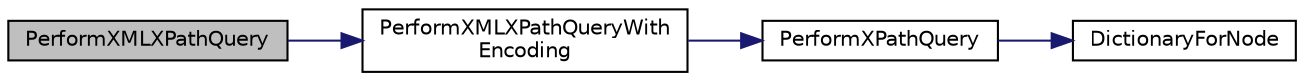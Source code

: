 digraph "PerformXMLXPathQuery"
{
  edge [fontname="Helvetica",fontsize="10",labelfontname="Helvetica",labelfontsize="10"];
  node [fontname="Helvetica",fontsize="10",shape=record];
  rankdir="LR";
  Node1 [label="PerformXMLXPathQuery",height=0.2,width=0.4,color="black", fillcolor="grey75", style="filled", fontcolor="black"];
  Node1 -> Node2 [color="midnightblue",fontsize="10",style="solid",fontname="Helvetica"];
  Node2 [label="PerformXMLXPathQueryWith\lEncoding",height=0.2,width=0.4,color="black", fillcolor="white", style="filled",URL="$_x_path_query_8m.html#a9f8f81e335d8f3c3abdd131d5b5f3172"];
  Node2 -> Node3 [color="midnightblue",fontsize="10",style="solid",fontname="Helvetica"];
  Node3 [label="PerformXPathQuery",height=0.2,width=0.4,color="black", fillcolor="white", style="filled",URL="$_x_path_query_8m.html#ae96b3b982878c5c8b16a8f565165297e"];
  Node3 -> Node4 [color="midnightblue",fontsize="10",style="solid",fontname="Helvetica"];
  Node4 [label="DictionaryForNode",height=0.2,width=0.4,color="black", fillcolor="white", style="filled",URL="$_x_path_query_8m.html#a1ed3b4bc9c3faffd9d8b14a1d4784675"];
}
